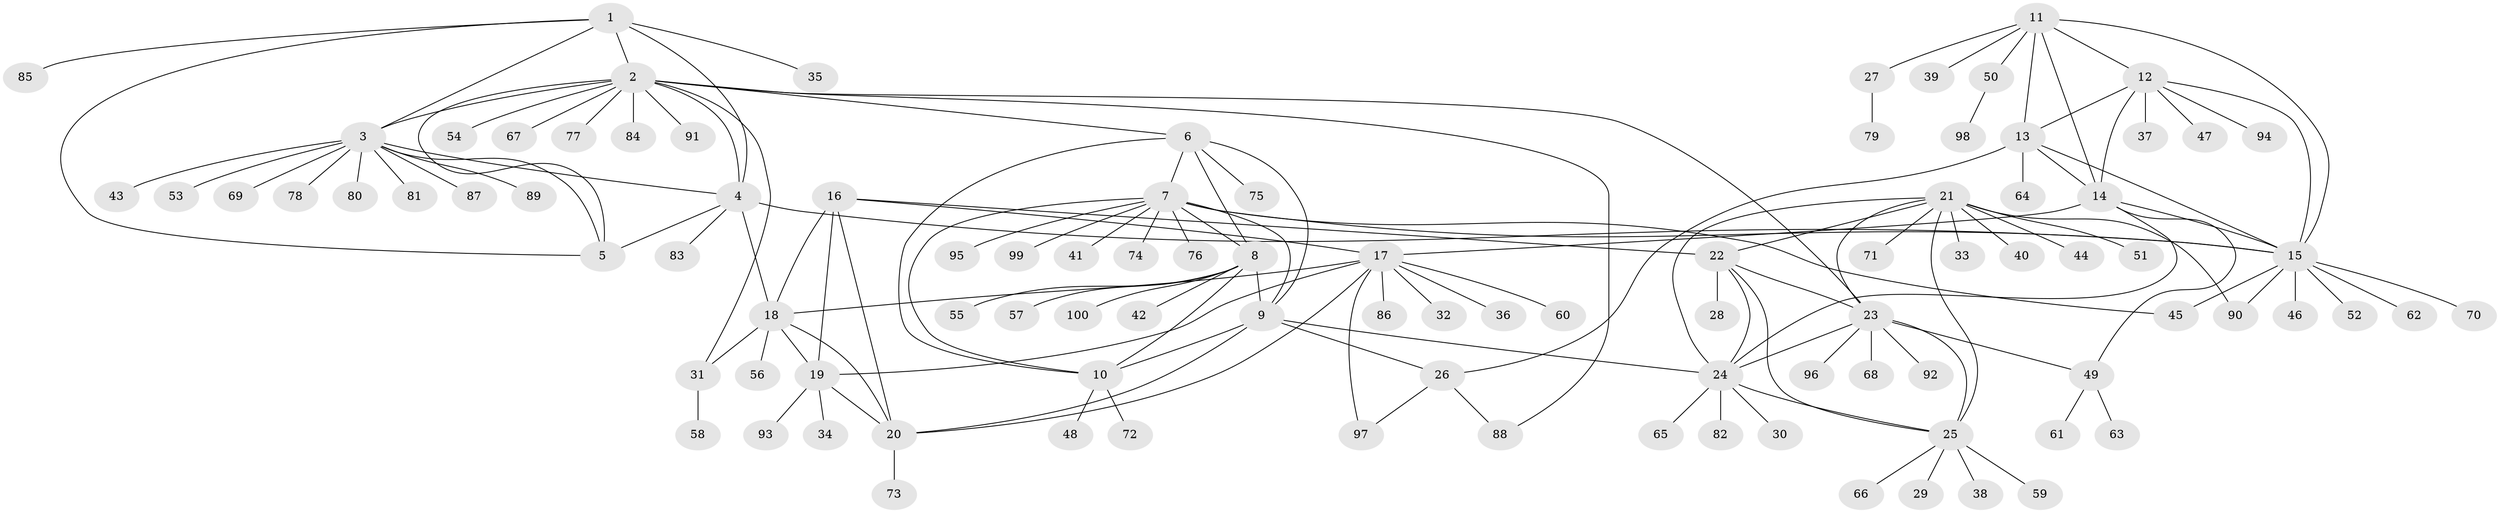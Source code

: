 // Generated by graph-tools (version 1.1) at 2025/50/03/09/25 03:50:38]
// undirected, 100 vertices, 142 edges
graph export_dot {
graph [start="1"]
  node [color=gray90,style=filled];
  1;
  2;
  3;
  4;
  5;
  6;
  7;
  8;
  9;
  10;
  11;
  12;
  13;
  14;
  15;
  16;
  17;
  18;
  19;
  20;
  21;
  22;
  23;
  24;
  25;
  26;
  27;
  28;
  29;
  30;
  31;
  32;
  33;
  34;
  35;
  36;
  37;
  38;
  39;
  40;
  41;
  42;
  43;
  44;
  45;
  46;
  47;
  48;
  49;
  50;
  51;
  52;
  53;
  54;
  55;
  56;
  57;
  58;
  59;
  60;
  61;
  62;
  63;
  64;
  65;
  66;
  67;
  68;
  69;
  70;
  71;
  72;
  73;
  74;
  75;
  76;
  77;
  78;
  79;
  80;
  81;
  82;
  83;
  84;
  85;
  86;
  87;
  88;
  89;
  90;
  91;
  92;
  93;
  94;
  95;
  96;
  97;
  98;
  99;
  100;
  1 -- 2;
  1 -- 3;
  1 -- 4;
  1 -- 5;
  1 -- 35;
  1 -- 85;
  2 -- 3;
  2 -- 4;
  2 -- 5;
  2 -- 6;
  2 -- 23;
  2 -- 31;
  2 -- 54;
  2 -- 67;
  2 -- 77;
  2 -- 84;
  2 -- 88;
  2 -- 91;
  3 -- 4;
  3 -- 5;
  3 -- 43;
  3 -- 53;
  3 -- 69;
  3 -- 78;
  3 -- 80;
  3 -- 81;
  3 -- 87;
  3 -- 89;
  4 -- 5;
  4 -- 15;
  4 -- 18;
  4 -- 83;
  6 -- 7;
  6 -- 8;
  6 -- 9;
  6 -- 10;
  6 -- 75;
  7 -- 8;
  7 -- 9;
  7 -- 10;
  7 -- 15;
  7 -- 41;
  7 -- 45;
  7 -- 74;
  7 -- 76;
  7 -- 95;
  7 -- 99;
  8 -- 9;
  8 -- 10;
  8 -- 42;
  8 -- 55;
  8 -- 57;
  8 -- 100;
  9 -- 10;
  9 -- 20;
  9 -- 24;
  9 -- 26;
  10 -- 48;
  10 -- 72;
  11 -- 12;
  11 -- 13;
  11 -- 14;
  11 -- 15;
  11 -- 27;
  11 -- 39;
  11 -- 50;
  12 -- 13;
  12 -- 14;
  12 -- 15;
  12 -- 37;
  12 -- 47;
  12 -- 94;
  13 -- 14;
  13 -- 15;
  13 -- 26;
  13 -- 64;
  14 -- 15;
  14 -- 17;
  14 -- 24;
  14 -- 49;
  15 -- 45;
  15 -- 46;
  15 -- 52;
  15 -- 62;
  15 -- 70;
  15 -- 90;
  16 -- 17;
  16 -- 18;
  16 -- 19;
  16 -- 20;
  16 -- 22;
  17 -- 18;
  17 -- 19;
  17 -- 20;
  17 -- 32;
  17 -- 36;
  17 -- 60;
  17 -- 86;
  17 -- 97;
  18 -- 19;
  18 -- 20;
  18 -- 31;
  18 -- 56;
  19 -- 20;
  19 -- 34;
  19 -- 93;
  20 -- 73;
  21 -- 22;
  21 -- 23;
  21 -- 24;
  21 -- 25;
  21 -- 33;
  21 -- 40;
  21 -- 44;
  21 -- 51;
  21 -- 71;
  21 -- 90;
  22 -- 23;
  22 -- 24;
  22 -- 25;
  22 -- 28;
  23 -- 24;
  23 -- 25;
  23 -- 49;
  23 -- 68;
  23 -- 92;
  23 -- 96;
  24 -- 25;
  24 -- 30;
  24 -- 65;
  24 -- 82;
  25 -- 29;
  25 -- 38;
  25 -- 59;
  25 -- 66;
  26 -- 88;
  26 -- 97;
  27 -- 79;
  31 -- 58;
  49 -- 61;
  49 -- 63;
  50 -- 98;
}

